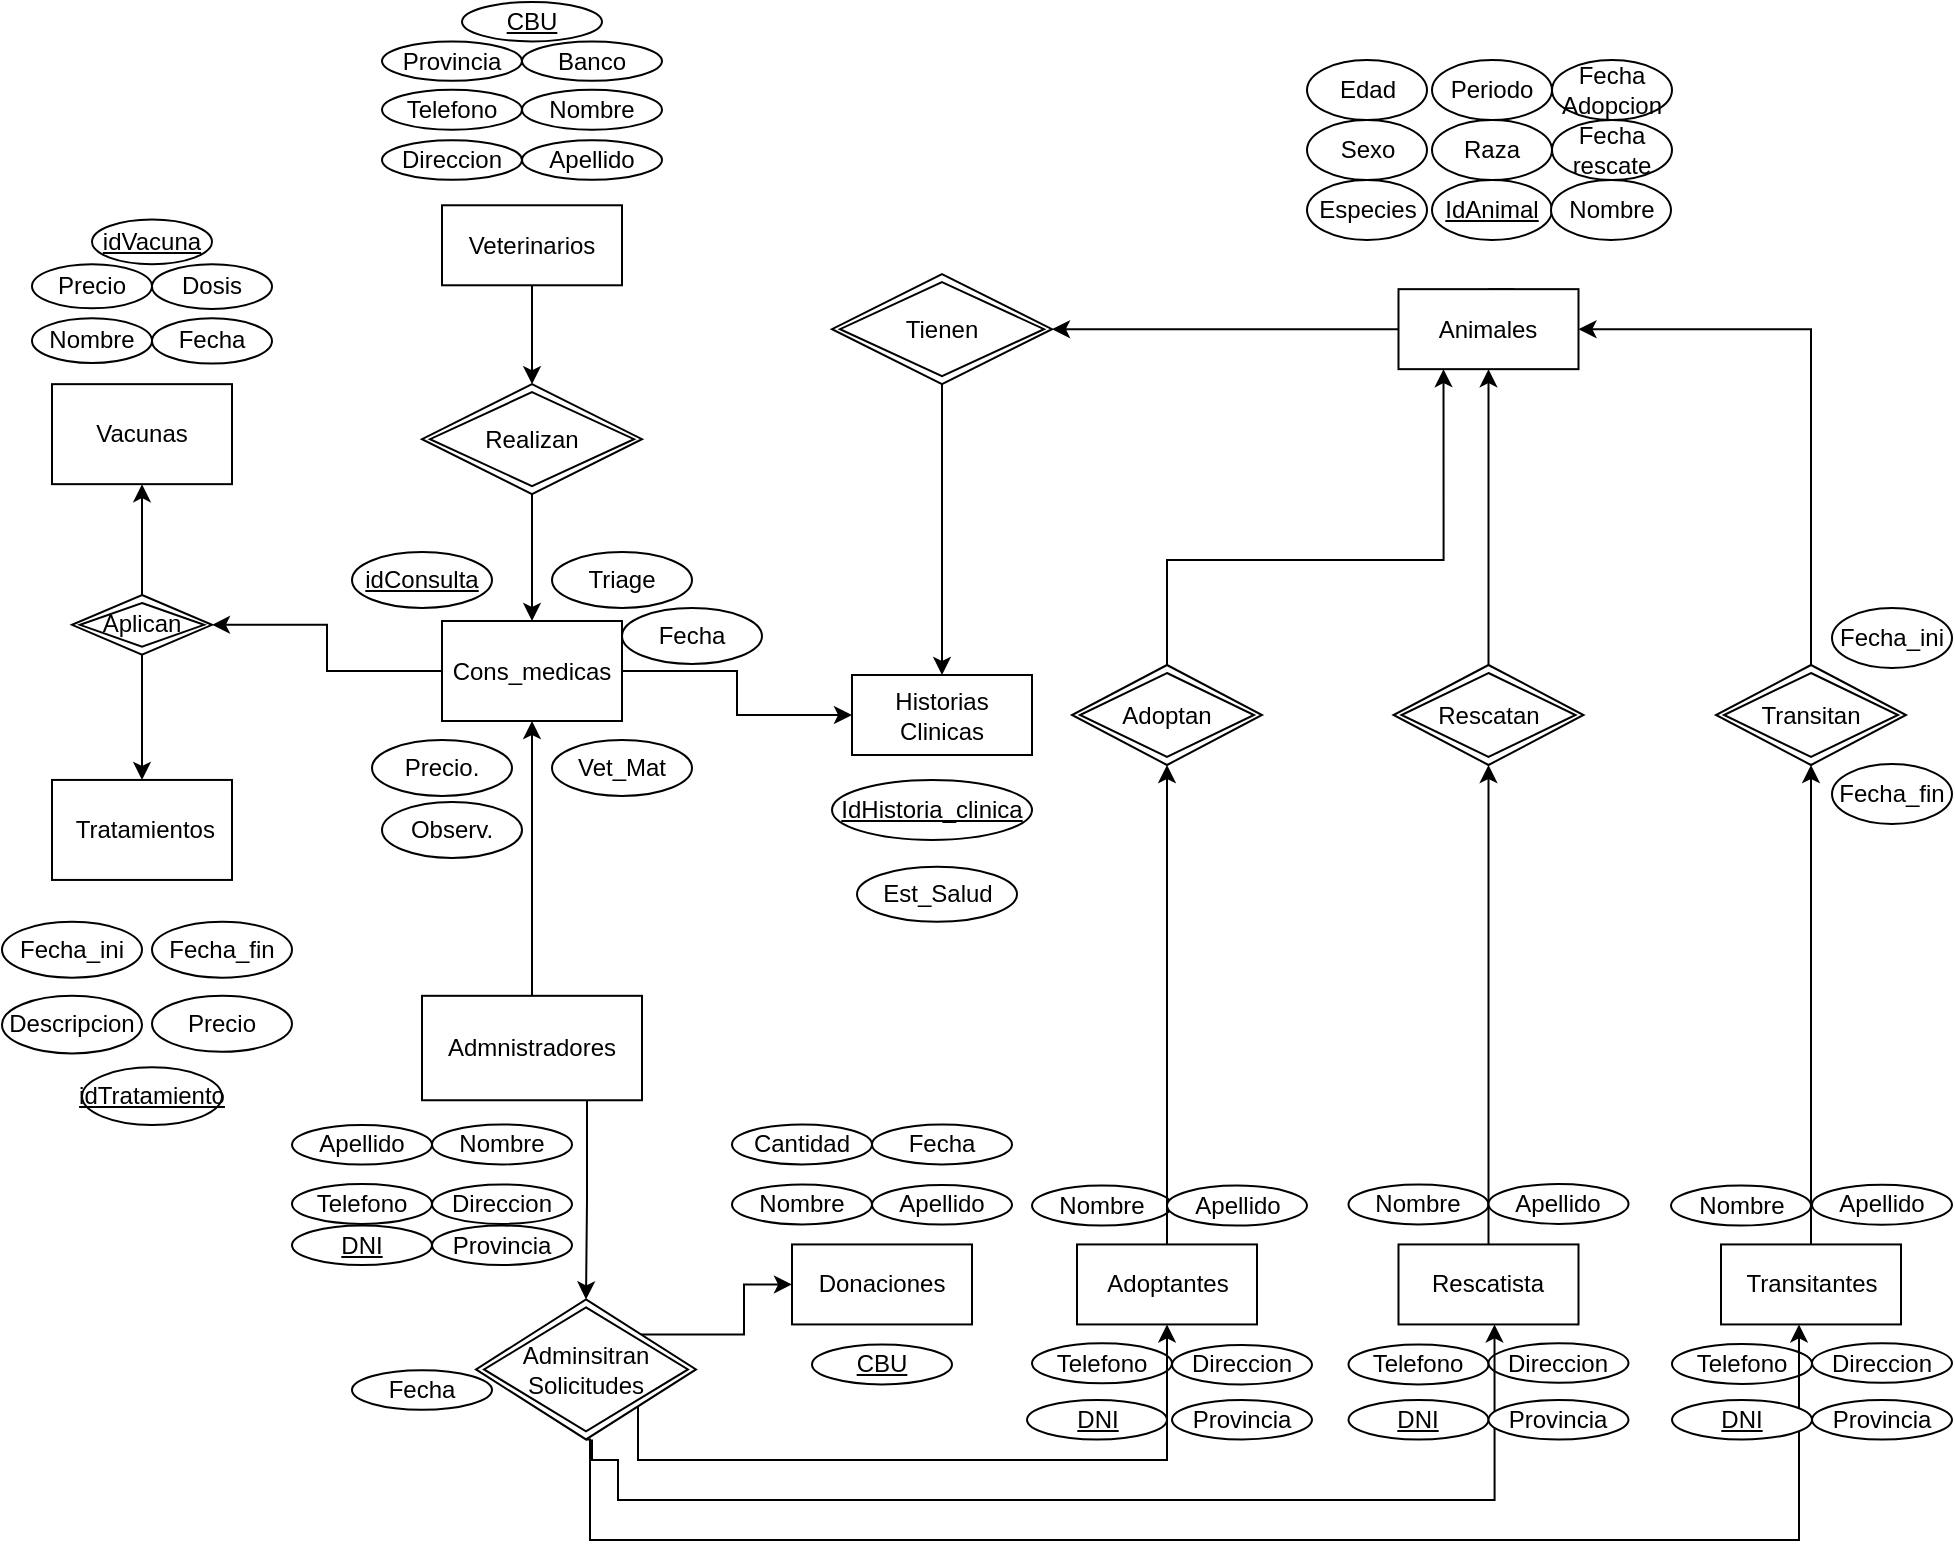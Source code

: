 <mxfile version="24.8.9">
  <diagram id="R2lEEEUBdFMjLlhIrx00" name="Page-1">
    <mxGraphModel dx="4438" dy="940" grid="1" gridSize="10" guides="1" tooltips="1" connect="1" arrows="1" fold="1" page="1" pageScale="1" pageWidth="1169" pageHeight="827" math="0" shadow="0" extFonts="Permanent Marker^https://fonts.googleapis.com/css?family=Permanent+Marker">
      <root>
        <mxCell id="0" />
        <mxCell id="1" parent="0" />
        <mxCell id="NEk1lq8C_2SKt-YQ0r-C-1" value="Sexo" style="ellipse;whiteSpace=wrap;html=1;align=center;" parent="1" vertex="1">
          <mxGeometry x="-1672.5" y="90" width="60" height="30" as="geometry" />
        </mxCell>
        <mxCell id="NEk1lq8C_2SKt-YQ0r-C-3" value="Fecha Adopcion" style="ellipse;whiteSpace=wrap;html=1;align=center;" parent="1" vertex="1">
          <mxGeometry x="-1550" y="60" width="60" height="30" as="geometry" />
        </mxCell>
        <mxCell id="NEk1lq8C_2SKt-YQ0r-C-9" value="Raza" style="ellipse;whiteSpace=wrap;html=1;align=center;" parent="1" vertex="1">
          <mxGeometry x="-1610" y="90" width="60" height="30" as="geometry" />
        </mxCell>
        <mxCell id="NEk1lq8C_2SKt-YQ0r-C-21" value="Adoptan" style="shape=rhombus;double=1;perimeter=rhombusPerimeter;whiteSpace=wrap;html=1;align=center;" parent="1" vertex="1">
          <mxGeometry x="-1790" y="362.5" width="95" height="50" as="geometry" />
        </mxCell>
        <mxCell id="NEk1lq8C_2SKt-YQ0r-C-22" value="Fecha rescate" style="ellipse;whiteSpace=wrap;html=1;align=center;" parent="1" vertex="1">
          <mxGeometry x="-1550" y="90" width="60" height="30" as="geometry" />
        </mxCell>
        <mxCell id="5ZnzCAFvQZ0Fc-I3n8HY-59" value="Nombre" style="ellipse;whiteSpace=wrap;html=1;align=center;" parent="1" vertex="1">
          <mxGeometry x="-1810" y="622.78" width="70" height="20" as="geometry" />
        </mxCell>
        <mxCell id="5ZnzCAFvQZ0Fc-I3n8HY-60" value="DNI" style="ellipse;whiteSpace=wrap;html=1;align=center;fontStyle=4" parent="1" vertex="1">
          <mxGeometry x="-1812.5" y="730" width="70" height="19.72" as="geometry" />
        </mxCell>
        <mxCell id="5ZnzCAFvQZ0Fc-I3n8HY-61" value="Telefono" style="ellipse;whiteSpace=wrap;html=1;align=center;" parent="1" vertex="1">
          <mxGeometry x="-1810" y="701.66" width="70" height="20" as="geometry" />
        </mxCell>
        <mxCell id="5ZnzCAFvQZ0Fc-I3n8HY-62" value="Direccion" style="ellipse;whiteSpace=wrap;html=1;align=center;" parent="1" vertex="1">
          <mxGeometry x="-1740" y="702.5" width="70" height="19.72" as="geometry" />
        </mxCell>
        <mxCell id="5ZnzCAFvQZ0Fc-I3n8HY-69" value="Nombre" style="ellipse;whiteSpace=wrap;html=1;align=center;" parent="1" vertex="1">
          <mxGeometry x="-2310" y="189.16" width="60" height="22.36" as="geometry" />
        </mxCell>
        <mxCell id="5ZnzCAFvQZ0Fc-I3n8HY-70" value="Fecha" style="ellipse;whiteSpace=wrap;html=1;align=center;" parent="1" vertex="1">
          <mxGeometry x="-2250" y="189.16" width="60" height="22.64" as="geometry" />
        </mxCell>
        <mxCell id="5ZnzCAFvQZ0Fc-I3n8HY-71" value="Precio" style="ellipse;whiteSpace=wrap;html=1;align=center;" parent="1" vertex="1">
          <mxGeometry x="-2310" y="162.08" width="60" height="22.08" as="geometry" />
        </mxCell>
        <mxCell id="5ZnzCAFvQZ0Fc-I3n8HY-72" value="Dosis" style="ellipse;whiteSpace=wrap;html=1;align=center;" parent="1" vertex="1">
          <mxGeometry x="-2250" y="162.08" width="60" height="22.36" as="geometry" />
        </mxCell>
        <mxCell id="OKP-vP8qz1DxFmAqpKdM-8" style="edgeStyle=orthogonalEdgeStyle;rounded=0;orthogonalLoop=1;jettySize=auto;html=1;exitX=0.5;exitY=1;exitDx=0;exitDy=0;" edge="1" parent="1" source="VcJebNVyS90eTAkyZ-Sp-17" target="OKP-vP8qz1DxFmAqpKdM-7">
          <mxGeometry relative="1" as="geometry" />
        </mxCell>
        <mxCell id="VcJebNVyS90eTAkyZ-Sp-17" value="Veterinarios" style="rounded=0;whiteSpace=wrap;html=1;" parent="1" vertex="1">
          <mxGeometry x="-2105" y="132.64" width="90" height="40" as="geometry" />
        </mxCell>
        <mxCell id="rzWZrlfygsuMGyj-Ge3i-74" value="" style="edgeStyle=orthogonalEdgeStyle;rounded=0;orthogonalLoop=1;jettySize=auto;html=1;exitX=0.5;exitY=0;exitDx=0;exitDy=0;entryX=0.5;entryY=1;entryDx=0;entryDy=0;" parent="1" source="ziz2GDxlB9nSrfKcIOgl-15" target="VcJebNVyS90eTAkyZ-Sp-19" edge="1">
          <mxGeometry relative="1" as="geometry" />
        </mxCell>
        <mxCell id="rzWZrlfygsuMGyj-Ge3i-75" value="" style="edgeStyle=orthogonalEdgeStyle;rounded=0;orthogonalLoop=1;jettySize=auto;html=1;exitX=0.5;exitY=1;exitDx=0;exitDy=0;entryX=0.5;entryY=0;entryDx=0;entryDy=0;" parent="1" source="ziz2GDxlB9nSrfKcIOgl-15" target="rzWZrlfygsuMGyj-Ge3i-48" edge="1">
          <mxGeometry relative="1" as="geometry" />
        </mxCell>
        <mxCell id="ziz2GDxlB9nSrfKcIOgl-15" value="Aplican" style="shape=rhombus;double=1;perimeter=rhombusPerimeter;whiteSpace=wrap;html=1;align=center;" parent="1" vertex="1">
          <mxGeometry x="-2290" y="327.5" width="70" height="29.86" as="geometry" />
        </mxCell>
        <mxCell id="VcJebNVyS90eTAkyZ-Sp-28" value="" style="edgeStyle=orthogonalEdgeStyle;rounded=0;orthogonalLoop=1;jettySize=auto;html=1;exitX=0.5;exitY=0;exitDx=0;exitDy=0;entryX=0.5;entryY=1;entryDx=0;entryDy=0;" parent="1" source="VcJebNVyS90eTAkyZ-Sp-26" target="NEk1lq8C_2SKt-YQ0r-C-21" edge="1">
          <mxGeometry relative="1" as="geometry" />
        </mxCell>
        <mxCell id="VcJebNVyS90eTAkyZ-Sp-26" value="Adoptantes" style="rounded=0;whiteSpace=wrap;html=1;" parent="1" vertex="1">
          <mxGeometry x="-1787.5" y="652.22" width="90" height="40" as="geometry" />
        </mxCell>
        <mxCell id="VcJebNVyS90eTAkyZ-Sp-38" value="Rescatista" style="rounded=0;whiteSpace=wrap;html=1;" parent="1" vertex="1">
          <mxGeometry x="-1626.75" y="652.22" width="90" height="40" as="geometry" />
        </mxCell>
        <mxCell id="VcJebNVyS90eTAkyZ-Sp-60" value="" style="edgeStyle=orthogonalEdgeStyle;rounded=0;orthogonalLoop=1;jettySize=auto;html=1;exitX=0.5;exitY=0;exitDx=0;exitDy=0;" parent="1" source="VcJebNVyS90eTAkyZ-Sp-21" edge="1">
          <mxGeometry relative="1" as="geometry">
            <mxPoint x="-1569.5" y="200" as="targetPoint" />
          </mxGeometry>
        </mxCell>
        <mxCell id="VcJebNVyS90eTAkyZ-Sp-40" value="Rescatan" style="shape=rhombus;double=1;perimeter=rhombusPerimeter;whiteSpace=wrap;html=1;align=center;" parent="1" vertex="1">
          <mxGeometry x="-1629.25" y="362.5" width="95" height="50" as="geometry" />
        </mxCell>
        <mxCell id="VcJebNVyS90eTAkyZ-Sp-54" value="" style="edgeStyle=orthogonalEdgeStyle;rounded=0;orthogonalLoop=1;jettySize=auto;html=1;exitX=0.5;exitY=0;exitDx=0;exitDy=0;" parent="1" source="VcJebNVyS90eTAkyZ-Sp-45" target="VcJebNVyS90eTAkyZ-Sp-52" edge="1">
          <mxGeometry relative="1" as="geometry" />
        </mxCell>
        <mxCell id="VcJebNVyS90eTAkyZ-Sp-45" value="Transitantes" style="rounded=0;whiteSpace=wrap;html=1;" parent="1" vertex="1">
          <mxGeometry x="-1465.5" y="652.22" width="90" height="40" as="geometry" />
        </mxCell>
        <mxCell id="VcJebNVyS90eTAkyZ-Sp-47" value="Nombre" style="ellipse;whiteSpace=wrap;html=1;align=center;" parent="1" vertex="1">
          <mxGeometry x="-1651.75" y="622.22" width="70" height="20" as="geometry" />
        </mxCell>
        <mxCell id="VcJebNVyS90eTAkyZ-Sp-49" value="Telefono" style="ellipse;whiteSpace=wrap;html=1;align=center;" parent="1" vertex="1">
          <mxGeometry x="-1651.75" y="702.22" width="70" height="20" as="geometry" />
        </mxCell>
        <mxCell id="VcJebNVyS90eTAkyZ-Sp-50" value="Direccion" style="ellipse;whiteSpace=wrap;html=1;align=center;" parent="1" vertex="1">
          <mxGeometry x="-1581.75" y="701.66" width="70" height="19.72" as="geometry" />
        </mxCell>
        <mxCell id="VcJebNVyS90eTAkyZ-Sp-53" value="" style="edgeStyle=orthogonalEdgeStyle;rounded=0;orthogonalLoop=1;jettySize=auto;html=1;exitX=0.5;exitY=0;exitDx=0;exitDy=0;entryX=1;entryY=0.5;entryDx=0;entryDy=0;" parent="1" source="VcJebNVyS90eTAkyZ-Sp-52" target="VcJebNVyS90eTAkyZ-Sp-21" edge="1">
          <mxGeometry relative="1" as="geometry" />
        </mxCell>
        <mxCell id="VcJebNVyS90eTAkyZ-Sp-52" value="Transitan" style="shape=rhombus;double=1;perimeter=rhombusPerimeter;whiteSpace=wrap;html=1;align=center;" parent="1" vertex="1">
          <mxGeometry x="-1468" y="362.5" width="95" height="50" as="geometry" />
        </mxCell>
        <mxCell id="rzWZrlfygsuMGyj-Ge3i-67" value="" style="edgeStyle=orthogonalEdgeStyle;rounded=0;orthogonalLoop=1;jettySize=auto;html=1;exitX=0.5;exitY=0;exitDx=0;exitDy=0;entryX=0.5;entryY=1;entryDx=0;entryDy=0;" parent="1" source="VcJebNVyS90eTAkyZ-Sp-61" target="rzWZrlfygsuMGyj-Ge3i-66" edge="1">
          <mxGeometry relative="1" as="geometry" />
        </mxCell>
        <mxCell id="OKP-vP8qz1DxFmAqpKdM-17" style="edgeStyle=orthogonalEdgeStyle;rounded=0;orthogonalLoop=1;jettySize=auto;html=1;exitX=0.75;exitY=1;exitDx=0;exitDy=0;" edge="1" parent="1" source="VcJebNVyS90eTAkyZ-Sp-61" target="olLHhZSWc3rxOq4hPlzq-1">
          <mxGeometry relative="1" as="geometry" />
        </mxCell>
        <mxCell id="VcJebNVyS90eTAkyZ-Sp-61" value="Admnistradores" style="rounded=0;whiteSpace=wrap;html=1;" parent="1" vertex="1">
          <mxGeometry x="-2115" y="527.91" width="110" height="52.22" as="geometry" />
        </mxCell>
        <mxCell id="VcJebNVyS90eTAkyZ-Sp-62" value="" style="edgeStyle=orthogonalEdgeStyle;rounded=0;orthogonalLoop=1;jettySize=auto;html=1;exitX=0.5;exitY=0;exitDx=0;exitDy=0;" parent="1" source="VcJebNVyS90eTAkyZ-Sp-40" target="VcJebNVyS90eTAkyZ-Sp-21" edge="1">
          <mxGeometry relative="1" as="geometry">
            <mxPoint x="-1570" y="362.22" as="sourcePoint" />
            <mxPoint x="-1570" y="262.22" as="targetPoint" />
          </mxGeometry>
        </mxCell>
        <mxCell id="OKP-vP8qz1DxFmAqpKdM-16" style="edgeStyle=orthogonalEdgeStyle;rounded=0;orthogonalLoop=1;jettySize=auto;html=1;exitX=0;exitY=0.5;exitDx=0;exitDy=0;entryX=1;entryY=0.5;entryDx=0;entryDy=0;" edge="1" parent="1" source="VcJebNVyS90eTAkyZ-Sp-21" target="OKP-vP8qz1DxFmAqpKdM-13">
          <mxGeometry relative="1" as="geometry" />
        </mxCell>
        <mxCell id="VcJebNVyS90eTAkyZ-Sp-21" value="Animales" style="rounded=0;whiteSpace=wrap;html=1;" parent="1" vertex="1">
          <mxGeometry x="-1626.75" y="174.58" width="90" height="40" as="geometry" />
        </mxCell>
        <mxCell id="VcJebNVyS90eTAkyZ-Sp-63" value="Nombre" style="ellipse;whiteSpace=wrap;html=1;align=center;" parent="1" vertex="1">
          <mxGeometry x="-1490.5" y="622.78" width="70" height="20" as="geometry" />
        </mxCell>
        <mxCell id="VcJebNVyS90eTAkyZ-Sp-65" value="Telefono" style="ellipse;whiteSpace=wrap;html=1;align=center;" parent="1" vertex="1">
          <mxGeometry x="-1490" y="701.94" width="70" height="20" as="geometry" />
        </mxCell>
        <mxCell id="VcJebNVyS90eTAkyZ-Sp-66" value="Direccion" style="ellipse;whiteSpace=wrap;html=1;align=center;" parent="1" vertex="1">
          <mxGeometry x="-1420" y="701.66" width="70" height="19.72" as="geometry" />
        </mxCell>
        <mxCell id="olLHhZSWc3rxOq4hPlzq-7" value="" style="edgeStyle=orthogonalEdgeStyle;rounded=0;orthogonalLoop=1;jettySize=auto;html=1;entryX=0.5;entryY=1;entryDx=0;entryDy=0;exitX=0.5;exitY=1;exitDx=0;exitDy=0;" parent="1" edge="1">
          <mxGeometry relative="1" as="geometry">
            <mxPoint x="-2030" y="749.72" as="sourcePoint" />
            <Array as="points">
              <mxPoint x="-2017" y="760" />
              <mxPoint x="-2017" y="780" />
              <mxPoint x="-1579" y="780" />
            </Array>
            <mxPoint x="-1578.75" y="692.22" as="targetPoint" />
          </mxGeometry>
        </mxCell>
        <mxCell id="olLHhZSWc3rxOq4hPlzq-8" value="" style="edgeStyle=orthogonalEdgeStyle;rounded=0;orthogonalLoop=1;jettySize=auto;html=1;exitX=0.5;exitY=1;exitDx=0;exitDy=0;entryX=0.5;entryY=1;entryDx=0;entryDy=0;" parent="1" source="olLHhZSWc3rxOq4hPlzq-1" edge="1">
          <mxGeometry relative="1" as="geometry">
            <mxPoint x="-2039" y="749.72" as="sourcePoint" />
            <mxPoint x="-1426.5" y="692.22" as="targetPoint" />
            <Array as="points">
              <mxPoint x="-2031" y="750" />
              <mxPoint x="-2031" y="800" />
              <mxPoint x="-1426" y="800" />
            </Array>
          </mxGeometry>
        </mxCell>
        <mxCell id="rzWZrlfygsuMGyj-Ge3i-56" value="" style="edgeStyle=orthogonalEdgeStyle;rounded=0;orthogonalLoop=1;jettySize=auto;html=1;exitX=1;exitY=0;exitDx=0;exitDy=0;entryX=0;entryY=0.5;entryDx=0;entryDy=0;" parent="1" source="olLHhZSWc3rxOq4hPlzq-1" target="a3835fHyn8mQ0QW-4xTP-27" edge="1">
          <mxGeometry relative="1" as="geometry" />
        </mxCell>
        <mxCell id="OKP-vP8qz1DxFmAqpKdM-5" style="edgeStyle=orthogonalEdgeStyle;rounded=0;orthogonalLoop=1;jettySize=auto;html=1;exitX=1;exitY=1;exitDx=0;exitDy=0;entryX=0.5;entryY=1;entryDx=0;entryDy=0;" edge="1" parent="1" source="olLHhZSWc3rxOq4hPlzq-1" target="VcJebNVyS90eTAkyZ-Sp-26">
          <mxGeometry relative="1" as="geometry">
            <Array as="points">
              <mxPoint x="-2007" y="760" />
              <mxPoint x="-1743" y="760" />
            </Array>
          </mxGeometry>
        </mxCell>
        <mxCell id="olLHhZSWc3rxOq4hPlzq-1" value="Adminsitran Solicitudes" style="shape=rhombus;double=1;perimeter=rhombusPerimeter;whiteSpace=wrap;html=1;align=center;" parent="1" vertex="1">
          <mxGeometry x="-2088" y="679.72" width="110" height="70" as="geometry" />
        </mxCell>
        <mxCell id="a3835fHyn8mQ0QW-4xTP-3" value="Nombre" style="ellipse;whiteSpace=wrap;html=1;align=center;" parent="1" vertex="1">
          <mxGeometry x="-2110" y="592.22" width="70" height="20" as="geometry" />
        </mxCell>
        <mxCell id="a3835fHyn8mQ0QW-4xTP-4" value="DNI" style="ellipse;whiteSpace=wrap;html=1;align=center;fontStyle=4" parent="1" vertex="1">
          <mxGeometry x="-2180" y="642.78" width="70" height="19.72" as="geometry" />
        </mxCell>
        <mxCell id="a3835fHyn8mQ0QW-4xTP-5" value="Telefono" style="ellipse;whiteSpace=wrap;html=1;align=center;" parent="1" vertex="1">
          <mxGeometry x="-2180" y="621.94" width="70" height="20" as="geometry" />
        </mxCell>
        <mxCell id="a3835fHyn8mQ0QW-4xTP-6" value="Direccion" style="ellipse;whiteSpace=wrap;html=1;align=center;" parent="1" vertex="1">
          <mxGeometry x="-2110" y="622.22" width="70" height="19.72" as="geometry" />
        </mxCell>
        <mxCell id="a3835fHyn8mQ0QW-4xTP-7" value="Historias Clinicas" style="rounded=0;whiteSpace=wrap;html=1;" parent="1" vertex="1">
          <mxGeometry x="-1900" y="367.5" width="90" height="40" as="geometry" />
        </mxCell>
        <mxCell id="a3835fHyn8mQ0QW-4xTP-9" value="Est_Salud" style="ellipse;whiteSpace=wrap;html=1;align=center;" parent="1" vertex="1">
          <mxGeometry x="-1897.5" y="463.37" width="80" height="27.5" as="geometry" />
        </mxCell>
        <mxCell id="a3835fHyn8mQ0QW-4xTP-10" value="IdHistoria_clinica" style="ellipse;whiteSpace=wrap;html=1;align=center;fontStyle=4" parent="1" vertex="1">
          <mxGeometry x="-1910" y="419.97" width="100" height="30" as="geometry" />
        </mxCell>
        <mxCell id="a3835fHyn8mQ0QW-4xTP-24" value="" style="edgeStyle=orthogonalEdgeStyle;rounded=0;orthogonalLoop=1;jettySize=auto;html=1;exitX=0.5;exitY=0;exitDx=0;exitDy=0;entryX=0.25;entryY=1;entryDx=0;entryDy=0;" parent="1" source="NEk1lq8C_2SKt-YQ0r-C-21" target="VcJebNVyS90eTAkyZ-Sp-21" edge="1">
          <mxGeometry relative="1" as="geometry">
            <mxPoint x="-1742" y="362.22" as="sourcePoint" />
            <mxPoint x="-1627" y="255.22" as="targetPoint" />
            <Array as="points">
              <mxPoint x="-1742" y="310" />
              <mxPoint x="-1604" y="310" />
            </Array>
          </mxGeometry>
        </mxCell>
        <mxCell id="a3835fHyn8mQ0QW-4xTP-27" value="Donaciones" style="rounded=0;whiteSpace=wrap;html=1;" parent="1" vertex="1">
          <mxGeometry x="-1930" y="652.22" width="90" height="40" as="geometry" />
        </mxCell>
        <mxCell id="a3835fHyn8mQ0QW-4xTP-29" value="Nombre" style="ellipse;whiteSpace=wrap;html=1;align=center;" parent="1" vertex="1">
          <mxGeometry x="-1960" y="622.22" width="70" height="20" as="geometry" />
        </mxCell>
        <mxCell id="a3835fHyn8mQ0QW-4xTP-30" value="Apellido" style="ellipse;whiteSpace=wrap;html=1;align=center;" parent="1" vertex="1">
          <mxGeometry x="-1890" y="622.5" width="70" height="19.72" as="geometry" />
        </mxCell>
        <mxCell id="a3835fHyn8mQ0QW-4xTP-31" value="CBU" style="ellipse;whiteSpace=wrap;html=1;align=center;fontStyle=4" parent="1" vertex="1">
          <mxGeometry x="-1920" y="702.22" width="70" height="20" as="geometry" />
        </mxCell>
        <mxCell id="EHbds9bnSW88vctd3oqK-1" value="Cantidad" style="ellipse;whiteSpace=wrap;html=1;align=center;" parent="1" vertex="1">
          <mxGeometry x="-1960" y="592.22" width="70" height="20" as="geometry" />
        </mxCell>
        <mxCell id="EHbds9bnSW88vctd3oqK-2" value="Fecha" style="ellipse;whiteSpace=wrap;html=1;align=center;" parent="1" vertex="1">
          <mxGeometry x="-1890" y="592.22" width="70" height="20" as="geometry" />
        </mxCell>
        <mxCell id="rzWZrlfygsuMGyj-Ge3i-2" value="Edad" style="ellipse;whiteSpace=wrap;html=1;align=center;" parent="1" vertex="1">
          <mxGeometry x="-1672.5" y="60" width="60" height="30" as="geometry" />
        </mxCell>
        <mxCell id="rzWZrlfygsuMGyj-Ge3i-3" value="Periodo" style="ellipse;whiteSpace=wrap;html=1;align=center;" parent="1" vertex="1">
          <mxGeometry x="-1610" y="60" width="60" height="30" as="geometry" />
        </mxCell>
        <mxCell id="rzWZrlfygsuMGyj-Ge3i-4" value="Especies" style="ellipse;whiteSpace=wrap;html=1;align=center;" parent="1" vertex="1">
          <mxGeometry x="-1672.5" y="120" width="60" height="30" as="geometry" />
        </mxCell>
        <mxCell id="rzWZrlfygsuMGyj-Ge3i-5" value="IdAnimal" style="ellipse;whiteSpace=wrap;html=1;align=center;fontStyle=4" parent="1" vertex="1">
          <mxGeometry x="-1610" y="120" width="60" height="30" as="geometry" />
        </mxCell>
        <mxCell id="rzWZrlfygsuMGyj-Ge3i-6" value="Nombre" style="ellipse;whiteSpace=wrap;html=1;align=center;" parent="1" vertex="1">
          <mxGeometry x="-1550.5" y="120" width="60" height="30" as="geometry" />
        </mxCell>
        <mxCell id="rzWZrlfygsuMGyj-Ge3i-9" value="Apellido" style="ellipse;whiteSpace=wrap;html=1;align=center;" parent="1" vertex="1">
          <mxGeometry x="-1742.5" y="622.78" width="70" height="20" as="geometry" />
        </mxCell>
        <mxCell id="rzWZrlfygsuMGyj-Ge3i-10" value="" style="edgeStyle=orthogonalEdgeStyle;rounded=0;orthogonalLoop=1;jettySize=auto;html=1;exitX=0.5;exitY=0;exitDx=0;exitDy=0;entryX=0.5;entryY=1;entryDx=0;entryDy=0;" parent="1" source="VcJebNVyS90eTAkyZ-Sp-38" target="VcJebNVyS90eTAkyZ-Sp-40" edge="1">
          <mxGeometry relative="1" as="geometry">
            <mxPoint x="-1582" y="602.22" as="sourcePoint" />
            <mxPoint x="-1582" y="412.22" as="targetPoint" />
          </mxGeometry>
        </mxCell>
        <mxCell id="VcJebNVyS90eTAkyZ-Sp-48" value="DNI" style="ellipse;whiteSpace=wrap;html=1;align=center;fontStyle=4" parent="1" vertex="1">
          <mxGeometry x="-1651.75" y="730" width="70" height="19.72" as="geometry" />
        </mxCell>
        <mxCell id="VcJebNVyS90eTAkyZ-Sp-64" value="DNI" style="ellipse;whiteSpace=wrap;html=1;align=center;fontStyle=4" parent="1" vertex="1">
          <mxGeometry x="-1490" y="730" width="70" height="19.72" as="geometry" />
        </mxCell>
        <mxCell id="rzWZrlfygsuMGyj-Ge3i-12" value="Apellido" style="ellipse;whiteSpace=wrap;html=1;align=center;" parent="1" vertex="1">
          <mxGeometry x="-1581.75" y="621.94" width="70" height="20" as="geometry" />
        </mxCell>
        <mxCell id="rzWZrlfygsuMGyj-Ge3i-13" value="Apellido" style="ellipse;whiteSpace=wrap;html=1;align=center;" parent="1" vertex="1">
          <mxGeometry x="-1420" y="622.36" width="70" height="20" as="geometry" />
        </mxCell>
        <mxCell id="rzWZrlfygsuMGyj-Ge3i-30" value="Apellido" style="ellipse;whiteSpace=wrap;html=1;align=center;" parent="1" vertex="1">
          <mxGeometry x="-2180" y="592.5" width="70" height="19.72" as="geometry" />
        </mxCell>
        <mxCell id="rzWZrlfygsuMGyj-Ge3i-35" value="Apellido" style="ellipse;whiteSpace=wrap;html=1;align=center;" parent="1" vertex="1">
          <mxGeometry x="-2065" y="100.14" width="70" height="19.72" as="geometry" />
        </mxCell>
        <mxCell id="rzWZrlfygsuMGyj-Ge3i-36" value="Nombre" style="ellipse;whiteSpace=wrap;html=1;align=center;" parent="1" vertex="1">
          <mxGeometry x="-2065" y="74.86" width="70" height="20" as="geometry" />
        </mxCell>
        <mxCell id="rzWZrlfygsuMGyj-Ge3i-37" value="Telefono" style="ellipse;whiteSpace=wrap;html=1;align=center;" parent="1" vertex="1">
          <mxGeometry x="-2135" y="74.86" width="70" height="20" as="geometry" />
        </mxCell>
        <mxCell id="rzWZrlfygsuMGyj-Ge3i-38" value="Direccion" style="ellipse;whiteSpace=wrap;html=1;align=center;" parent="1" vertex="1">
          <mxGeometry x="-2135" y="100.14" width="70" height="19.72" as="geometry" />
        </mxCell>
        <mxCell id="rzWZrlfygsuMGyj-Ge3i-39" value="Banco" style="ellipse;whiteSpace=wrap;html=1;align=center;" parent="1" vertex="1">
          <mxGeometry x="-2065" y="50.7" width="70" height="19.72" as="geometry" />
        </mxCell>
        <mxCell id="rzWZrlfygsuMGyj-Ge3i-40" value="CBU" style="ellipse;whiteSpace=wrap;html=1;align=center;fontStyle=4" parent="1" vertex="1">
          <mxGeometry x="-2095" y="30.98" width="70" height="19.72" as="geometry" />
        </mxCell>
        <mxCell id="rzWZrlfygsuMGyj-Ge3i-48" value=" Tratamientos" style="rounded=0;whiteSpace=wrap;html=1;" parent="1" vertex="1">
          <mxGeometry x="-2300" y="419.97" width="90" height="50" as="geometry" />
        </mxCell>
        <mxCell id="rzWZrlfygsuMGyj-Ge3i-51" value="idVacuna" style="ellipse;whiteSpace=wrap;html=1;align=center;fontStyle=4" parent="1" vertex="1">
          <mxGeometry x="-2280" y="139.72" width="60" height="22.36" as="geometry" />
        </mxCell>
        <mxCell id="rzWZrlfygsuMGyj-Ge3i-58" value="Descripcion" style="ellipse;whiteSpace=wrap;html=1;align=center;" parent="1" vertex="1">
          <mxGeometry x="-2325" y="527.91" width="70" height="28.82" as="geometry" />
        </mxCell>
        <mxCell id="rzWZrlfygsuMGyj-Ge3i-60" value="Fecha_ini" style="ellipse;whiteSpace=wrap;html=1;align=center;" parent="1" vertex="1">
          <mxGeometry x="-2325" y="490.87" width="70" height="28" as="geometry" />
        </mxCell>
        <mxCell id="rzWZrlfygsuMGyj-Ge3i-61" value="Fecha_fin" style="ellipse;whiteSpace=wrap;html=1;align=center;" parent="1" vertex="1">
          <mxGeometry x="-2250" y="490.87" width="70" height="28" as="geometry" />
        </mxCell>
        <mxCell id="rzWZrlfygsuMGyj-Ge3i-62" value="Precio" style="ellipse;whiteSpace=wrap;html=1;align=center;" parent="1" vertex="1">
          <mxGeometry x="-2250" y="527.91" width="70" height="28" as="geometry" />
        </mxCell>
        <mxCell id="OKP-vP8qz1DxFmAqpKdM-6" style="edgeStyle=orthogonalEdgeStyle;rounded=0;orthogonalLoop=1;jettySize=auto;html=1;exitX=1;exitY=0.5;exitDx=0;exitDy=0;entryX=0;entryY=0.5;entryDx=0;entryDy=0;" edge="1" parent="1" source="rzWZrlfygsuMGyj-Ge3i-66" target="a3835fHyn8mQ0QW-4xTP-7">
          <mxGeometry relative="1" as="geometry" />
        </mxCell>
        <mxCell id="OKP-vP8qz1DxFmAqpKdM-10" style="edgeStyle=orthogonalEdgeStyle;rounded=0;orthogonalLoop=1;jettySize=auto;html=1;exitX=0;exitY=0.5;exitDx=0;exitDy=0;entryX=1;entryY=0.5;entryDx=0;entryDy=0;" edge="1" parent="1" source="rzWZrlfygsuMGyj-Ge3i-66" target="ziz2GDxlB9nSrfKcIOgl-15">
          <mxGeometry relative="1" as="geometry" />
        </mxCell>
        <mxCell id="rzWZrlfygsuMGyj-Ge3i-66" value="Cons_medicas" style="rounded=0;whiteSpace=wrap;html=1;" parent="1" vertex="1">
          <mxGeometry x="-2105" y="340.5" width="90" height="50" as="geometry" />
        </mxCell>
        <mxCell id="rzWZrlfygsuMGyj-Ge3i-69" value="idConsulta" style="ellipse;whiteSpace=wrap;html=1;align=center;fontStyle=4" parent="1" vertex="1">
          <mxGeometry x="-2150" y="306" width="70" height="28" as="geometry" />
        </mxCell>
        <mxCell id="rzWZrlfygsuMGyj-Ge3i-70" value="Triage" style="ellipse;whiteSpace=wrap;html=1;align=center;" parent="1" vertex="1">
          <mxGeometry x="-2050" y="306" width="70" height="28" as="geometry" />
        </mxCell>
        <mxCell id="rzWZrlfygsuMGyj-Ge3i-72" value="Observ." style="ellipse;whiteSpace=wrap;html=1;align=center;" parent="1" vertex="1">
          <mxGeometry x="-2135" y="430.97" width="70" height="28" as="geometry" />
        </mxCell>
        <mxCell id="VcJebNVyS90eTAkyZ-Sp-19" value="Vacunas" style="rounded=0;whiteSpace=wrap;html=1;" parent="1" vertex="1">
          <mxGeometry x="-2300" y="222.08" width="90" height="50" as="geometry" />
        </mxCell>
        <mxCell id="rzWZrlfygsuMGyj-Ge3i-77" value="Fecha" style="ellipse;whiteSpace=wrap;html=1;align=center;" parent="1" vertex="1">
          <mxGeometry x="-2015" y="334" width="70" height="28" as="geometry" />
        </mxCell>
        <mxCell id="rzWZrlfygsuMGyj-Ge3i-78" value="Precio." style="ellipse;whiteSpace=wrap;html=1;align=center;" parent="1" vertex="1">
          <mxGeometry x="-2140" y="400" width="70" height="28" as="geometry" />
        </mxCell>
        <mxCell id="rzWZrlfygsuMGyj-Ge3i-79" value="Vet_Mat" style="ellipse;whiteSpace=wrap;html=1;align=center;" parent="1" vertex="1">
          <mxGeometry x="-2050" y="400" width="70" height="28" as="geometry" />
        </mxCell>
        <mxCell id="QYkf0K6catDYnNl5t9mW-1" value="Provincia" style="ellipse;whiteSpace=wrap;html=1;align=center;" parent="1" vertex="1">
          <mxGeometry x="-1581.75" y="730" width="70" height="19.72" as="geometry" />
        </mxCell>
        <mxCell id="QYkf0K6catDYnNl5t9mW-2" value="Provincia" style="ellipse;whiteSpace=wrap;html=1;align=center;" parent="1" vertex="1">
          <mxGeometry x="-1420" y="730" width="70" height="19.72" as="geometry" />
        </mxCell>
        <mxCell id="QYkf0K6catDYnNl5t9mW-3" value="Provincia" style="ellipse;whiteSpace=wrap;html=1;align=center;" parent="1" vertex="1">
          <mxGeometry x="-1740" y="730" width="70" height="19.72" as="geometry" />
        </mxCell>
        <mxCell id="QYkf0K6catDYnNl5t9mW-5" value="Provincia" style="ellipse;whiteSpace=wrap;html=1;align=center;" parent="1" vertex="1">
          <mxGeometry x="-2110" y="642.78" width="70" height="19.72" as="geometry" />
        </mxCell>
        <mxCell id="QYkf0K6catDYnNl5t9mW-8" value="Provincia" style="ellipse;whiteSpace=wrap;html=1;align=center;" parent="1" vertex="1">
          <mxGeometry x="-2135" y="50.7" width="70" height="19.72" as="geometry" />
        </mxCell>
        <mxCell id="OKP-vP8qz1DxFmAqpKdM-1" value="Fecha" style="ellipse;whiteSpace=wrap;html=1;align=center;" vertex="1" parent="1">
          <mxGeometry x="-2150" y="715.14" width="70" height="19.72" as="geometry" />
        </mxCell>
        <mxCell id="OKP-vP8qz1DxFmAqpKdM-2" value="Fecha_ini" style="ellipse;whiteSpace=wrap;html=1;align=center;" vertex="1" parent="1">
          <mxGeometry x="-1410" y="334" width="60" height="30" as="geometry" />
        </mxCell>
        <mxCell id="OKP-vP8qz1DxFmAqpKdM-3" value="Fecha_fin" style="ellipse;whiteSpace=wrap;html=1;align=center;strokeColor=default;verticalAlign=middle;fillColor=default;" vertex="1" parent="1">
          <mxGeometry x="-1410" y="412" width="60" height="30" as="geometry" />
        </mxCell>
        <mxCell id="OKP-vP8qz1DxFmAqpKdM-4" value="idTratamiento" style="ellipse;whiteSpace=wrap;html=1;align=center;fontStyle=4" vertex="1" parent="1">
          <mxGeometry x="-2285" y="563.68" width="70" height="28.82" as="geometry" />
        </mxCell>
        <mxCell id="OKP-vP8qz1DxFmAqpKdM-9" style="edgeStyle=orthogonalEdgeStyle;rounded=0;orthogonalLoop=1;jettySize=auto;html=1;exitX=0.5;exitY=1;exitDx=0;exitDy=0;entryX=0.5;entryY=0;entryDx=0;entryDy=0;" edge="1" parent="1" source="OKP-vP8qz1DxFmAqpKdM-7" target="rzWZrlfygsuMGyj-Ge3i-66">
          <mxGeometry relative="1" as="geometry" />
        </mxCell>
        <mxCell id="OKP-vP8qz1DxFmAqpKdM-7" value="Realizan" style="shape=rhombus;double=1;perimeter=rhombusPerimeter;whiteSpace=wrap;html=1;align=center;" vertex="1" parent="1">
          <mxGeometry x="-2115" y="222.08" width="110" height="55" as="geometry" />
        </mxCell>
        <mxCell id="OKP-vP8qz1DxFmAqpKdM-15" style="edgeStyle=orthogonalEdgeStyle;rounded=0;orthogonalLoop=1;jettySize=auto;html=1;exitX=0.5;exitY=1;exitDx=0;exitDy=0;entryX=0.5;entryY=0;entryDx=0;entryDy=0;" edge="1" parent="1" source="OKP-vP8qz1DxFmAqpKdM-13" target="a3835fHyn8mQ0QW-4xTP-7">
          <mxGeometry relative="1" as="geometry" />
        </mxCell>
        <mxCell id="OKP-vP8qz1DxFmAqpKdM-13" value="Tienen" style="shape=rhombus;double=1;perimeter=rhombusPerimeter;whiteSpace=wrap;html=1;align=center;" vertex="1" parent="1">
          <mxGeometry x="-1910" y="167.08" width="110" height="55" as="geometry" />
        </mxCell>
      </root>
    </mxGraphModel>
  </diagram>
</mxfile>
